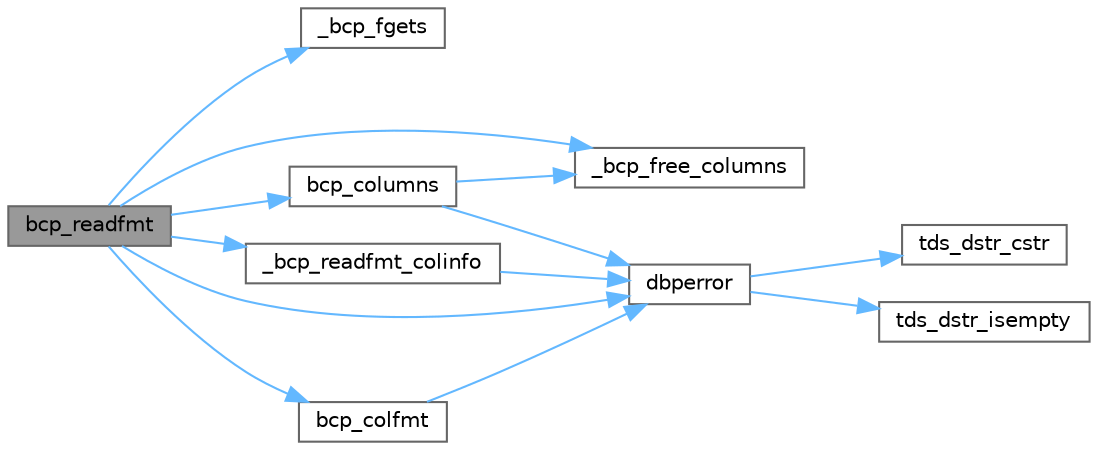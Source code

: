 digraph "bcp_readfmt"
{
 // LATEX_PDF_SIZE
  bgcolor="transparent";
  edge [fontname=Helvetica,fontsize=10,labelfontname=Helvetica,labelfontsize=10];
  node [fontname=Helvetica,fontsize=10,shape=box,height=0.2,width=0.4];
  rankdir="LR";
  Node1 [id="Node000001",label="bcp_readfmt",height=0.2,width=0.4,color="gray40", fillcolor="grey60", style="filled", fontcolor="black",tooltip="Read a format definition file."];
  Node1 -> Node2 [id="edge1_Node000001_Node000002",color="steelblue1",style="solid",tooltip=" "];
  Node2 [id="Node000002",label="_bcp_fgets",height=0.2,width=0.4,color="grey40", fillcolor="white", style="filled",URL="$a00578.html#gab672799007e720bf918caa1b33c989ea",tooltip=" "];
  Node1 -> Node3 [id="edge2_Node000001_Node000003",color="steelblue1",style="solid",tooltip=" "];
  Node3 [id="Node000003",label="_bcp_free_columns",height=0.2,width=0.4,color="grey40", fillcolor="white", style="filled",URL="$a00578.html#gacf69ac4cbe8e3c3e6ea665e31e5e85b8",tooltip=" "];
  Node1 -> Node4 [id="edge3_Node000001_Node000004",color="steelblue1",style="solid",tooltip=" "];
  Node4 [id="Node000004",label="_bcp_readfmt_colinfo",height=0.2,width=0.4,color="grey40", fillcolor="white", style="filled",URL="$a00578.html#gafc23d62bc86b38fb757e3ac4aadca0a4",tooltip=" "];
  Node4 -> Node5 [id="edge4_Node000004_Node000005",color="steelblue1",style="solid",tooltip=" "];
  Node5 [id="Node000005",label="dbperror",height=0.2,width=0.4,color="grey40", fillcolor="white", style="filled",URL="$a00581.html#ga302a4ce6559b81808e3be51615cd1b67",tooltip="Call client-installed error handler."];
  Node5 -> Node6 [id="edge5_Node000005_Node000006",color="steelblue1",style="solid",tooltip=" "];
  Node6 [id="Node000006",label="tds_dstr_cstr",height=0.2,width=0.4,color="grey40", fillcolor="white", style="filled",URL="$a00593.html#gac536f0e4d77d3cff5702719362ec1766",tooltip="Returns a C version (NUL terminated string) of dstr."];
  Node5 -> Node7 [id="edge6_Node000005_Node000007",color="steelblue1",style="solid",tooltip=" "];
  Node7 [id="Node000007",label="tds_dstr_isempty",height=0.2,width=0.4,color="grey40", fillcolor="white", style="filled",URL="$a00593.html#ga197c6af67f2e7469d06c2aa055917b1e",tooltip="test if string is empty"];
  Node1 -> Node8 [id="edge7_Node000001_Node000008",color="steelblue1",style="solid",tooltip=" "];
  Node8 [id="Node000008",label="bcp_colfmt",height=0.2,width=0.4,color="grey40", fillcolor="white", style="filled",URL="$a00577.html#ga0ed03c69e698336d015bb315ad755fd5",tooltip="Specify the format of a datafile prior to writing to a table."];
  Node8 -> Node5 [id="edge8_Node000008_Node000005",color="steelblue1",style="solid",tooltip=" "];
  Node1 -> Node9 [id="edge9_Node000001_Node000009",color="steelblue1",style="solid",tooltip=" "];
  Node9 [id="Node000009",label="bcp_columns",height=0.2,width=0.4,color="grey40", fillcolor="white", style="filled",URL="$a00577.html#ga330b9f1028f856a9eec5115550bcb4f7",tooltip="Indicate how many columns are to be found in the datafile."];
  Node9 -> Node3 [id="edge10_Node000009_Node000003",color="steelblue1",style="solid",tooltip=" "];
  Node9 -> Node5 [id="edge11_Node000009_Node000005",color="steelblue1",style="solid",tooltip=" "];
  Node1 -> Node5 [id="edge12_Node000001_Node000005",color="steelblue1",style="solid",tooltip=" "];
}
